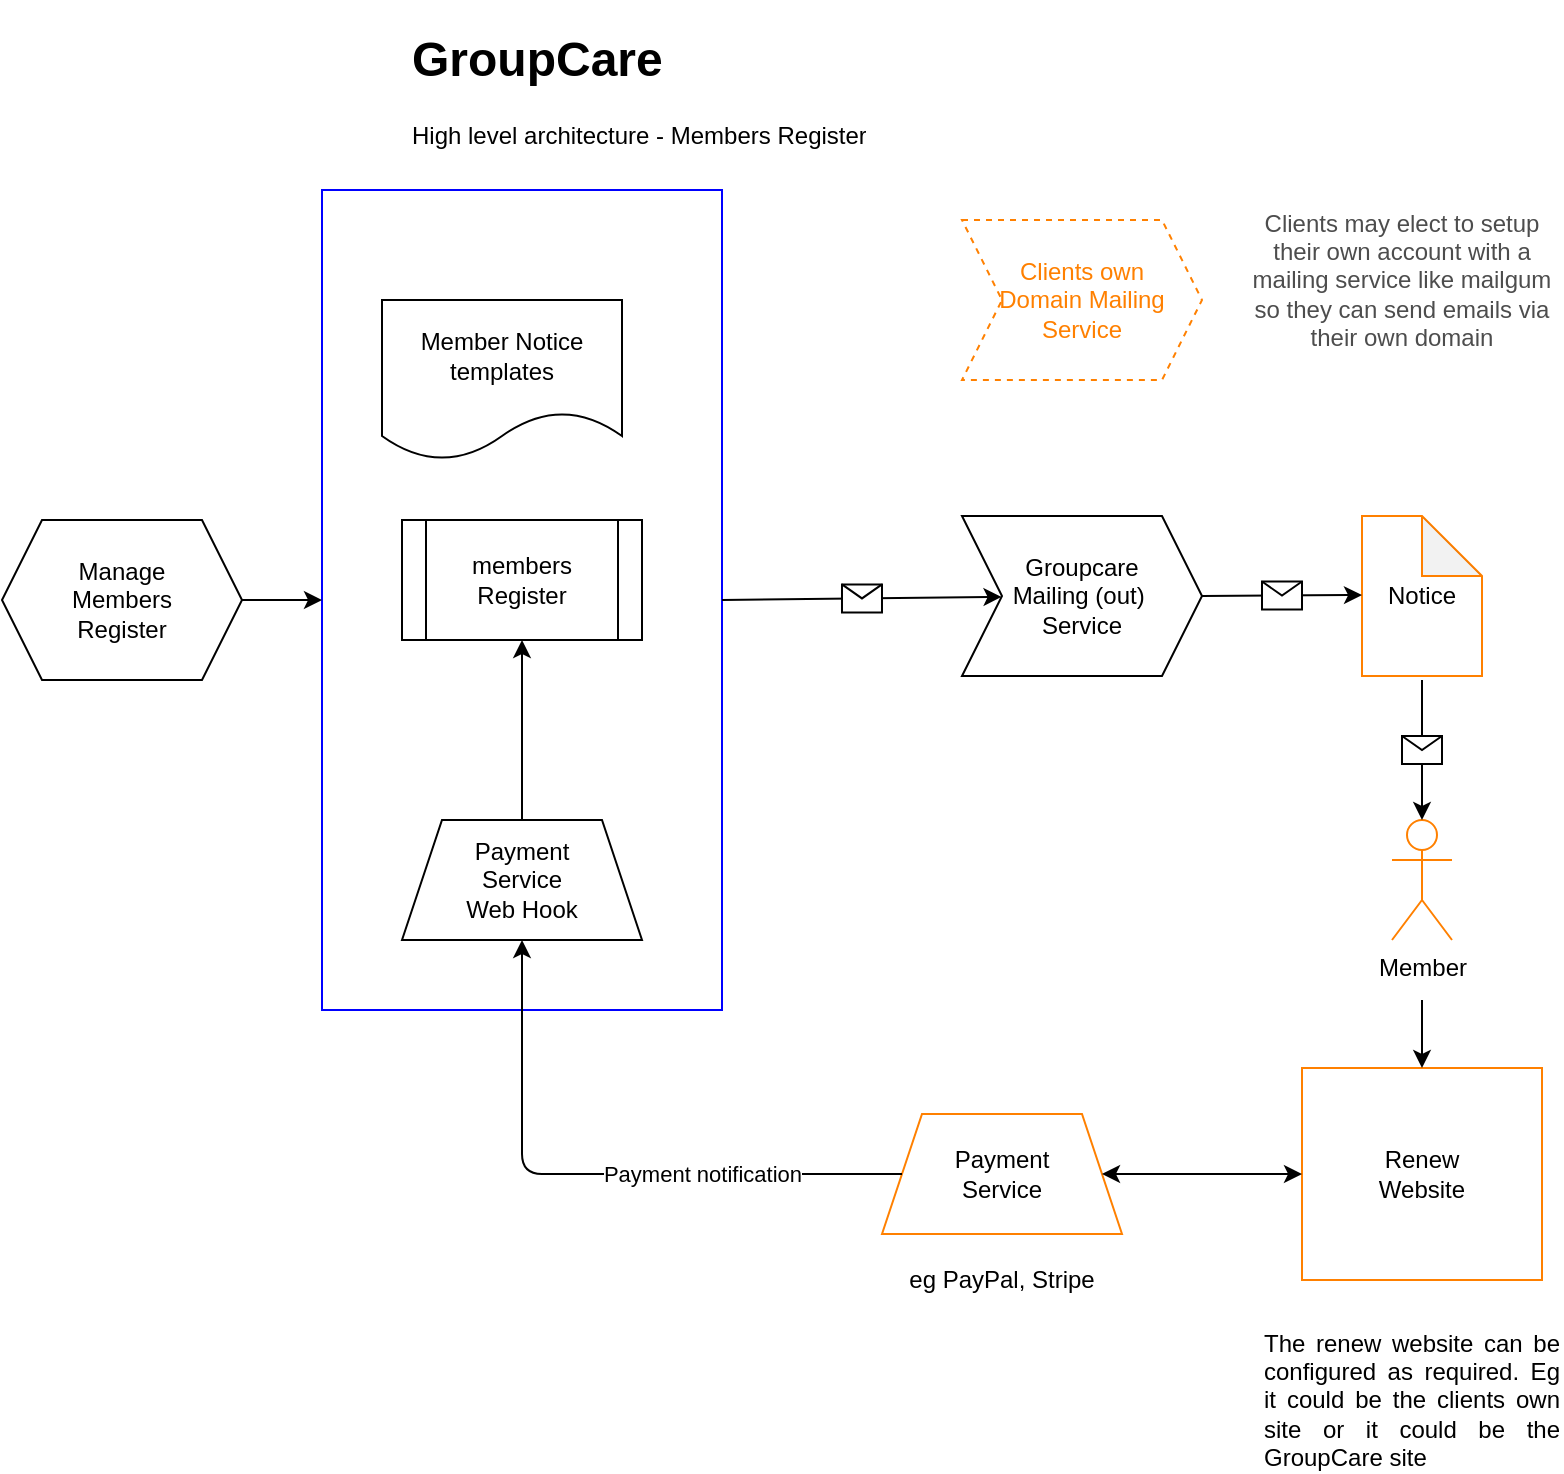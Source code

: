 <mxfile version="13.6.5">
    <diagram id="sY96PSAORuJIusEGYY-p" name="Page-1">
        <mxGraphModel dx="1255" dy="733" grid="1" gridSize="10" guides="1" tooltips="1" connect="1" arrows="1" fold="1" page="1" pageScale="1" pageWidth="1169" pageHeight="827" math="0" shadow="0">
            <root>
                <mxCell id="0"/>
                <mxCell id="1" parent="0"/>
                <mxCell id="12" value="" style="rounded=0;whiteSpace=wrap;html=1;fillColor=none;strokeColor=#0000FF;" parent="1" vertex="1">
                    <mxGeometry x="170" y="115" width="200" height="410" as="geometry"/>
                </mxCell>
                <mxCell id="2" value="members Register" style="shape=process;whiteSpace=wrap;html=1;backgroundOutline=1;" parent="1" vertex="1">
                    <mxGeometry x="210" y="280" width="120" height="60" as="geometry"/>
                </mxCell>
                <mxCell id="16" value="" style="edgeStyle=orthogonalEdgeStyle;rounded=0;orthogonalLoop=1;jettySize=auto;html=1;" parent="1" source="3" target="12" edge="1">
                    <mxGeometry relative="1" as="geometry"/>
                </mxCell>
                <mxCell id="3" value="Manage&lt;br&gt;Members &lt;br&gt;Register" style="shape=hexagon;perimeter=hexagonPerimeter2;whiteSpace=wrap;html=1;fixedSize=1;" parent="1" vertex="1">
                    <mxGeometry x="10" y="280" width="120" height="80" as="geometry"/>
                </mxCell>
                <mxCell id="4" value="Member Notice templates" style="shape=document;whiteSpace=wrap;html=1;boundedLbl=1;" parent="1" vertex="1">
                    <mxGeometry x="200" y="170" width="120" height="80" as="geometry"/>
                </mxCell>
                <mxCell id="5" value="Groupcare&lt;br&gt;Mailing (out)&amp;nbsp;&lt;br&gt;Service" style="shape=step;perimeter=stepPerimeter;whiteSpace=wrap;html=1;fixedSize=1;" parent="1" vertex="1">
                    <mxGeometry x="490" y="278" width="120" height="80" as="geometry"/>
                </mxCell>
                <mxCell id="9" value="&lt;font color=&quot;#ff8000&quot;&gt;Clients own &lt;br&gt;Domain Mailing Service&lt;/font&gt;" style="shape=step;perimeter=stepPerimeter;whiteSpace=wrap;html=1;fixedSize=1;strokeColor=#FF8000;dashed=1;" parent="1" vertex="1">
                    <mxGeometry x="490" y="130" width="120" height="80" as="geometry"/>
                </mxCell>
                <mxCell id="37" value="" style="edgeStyle=orthogonalEdgeStyle;rounded=0;orthogonalLoop=1;jettySize=auto;html=1;" parent="1" source="13" target="2" edge="1">
                    <mxGeometry relative="1" as="geometry"/>
                </mxCell>
                <mxCell id="13" value="Payment&lt;br&gt;Service&lt;br&gt;Web Hook" style="shape=trapezoid;perimeter=trapezoidPerimeter;whiteSpace=wrap;html=1;fixedSize=1;fillColor=none;" parent="1" vertex="1">
                    <mxGeometry x="210" y="430" width="120" height="60" as="geometry"/>
                </mxCell>
                <mxCell id="17" value="Member" style="shape=umlActor;verticalLabelPosition=bottom;verticalAlign=top;html=1;outlineConnect=0;strokeColor=#FF8000;fillColor=none;" parent="1" vertex="1">
                    <mxGeometry x="705" y="430" width="30" height="60" as="geometry"/>
                </mxCell>
                <mxCell id="20" value="Notice" style="shape=note;whiteSpace=wrap;html=1;backgroundOutline=1;darkOpacity=0.05;strokeColor=#FF8000;fillColor=none;" parent="1" vertex="1">
                    <mxGeometry x="690" y="278" width="60" height="80" as="geometry"/>
                </mxCell>
                <mxCell id="22" value="Renew&lt;br&gt;Website" style="rounded=0;whiteSpace=wrap;html=1;strokeColor=#FF8000;fillColor=none;" parent="1" vertex="1">
                    <mxGeometry x="660" y="554" width="120" height="106" as="geometry"/>
                </mxCell>
                <mxCell id="23" value="" style="endArrow=classic;html=1;entryX=0.5;entryY=0;entryDx=0;entryDy=0;" parent="1" target="22" edge="1">
                    <mxGeometry width="50" height="50" relative="1" as="geometry">
                        <mxPoint x="720" y="520" as="sourcePoint"/>
                        <mxPoint x="620" y="494" as="targetPoint"/>
                    </mxGeometry>
                </mxCell>
                <mxCell id="26" value="Payment&lt;br&gt;Service" style="shape=trapezoid;perimeter=trapezoidPerimeter;whiteSpace=wrap;html=1;fixedSize=1;strokeColor=#FF8000;fillColor=none;" parent="1" vertex="1">
                    <mxGeometry x="450" y="577" width="120" height="60" as="geometry"/>
                </mxCell>
                <mxCell id="27" value="" style="endArrow=classic;startArrow=classic;html=1;exitX=1;exitY=0.5;exitDx=0;exitDy=0;entryX=0;entryY=0.5;entryDx=0;entryDy=0;" parent="1" source="26" target="22" edge="1">
                    <mxGeometry width="50" height="50" relative="1" as="geometry">
                        <mxPoint x="570" y="520" as="sourcePoint"/>
                        <mxPoint x="620" y="470" as="targetPoint"/>
                    </mxGeometry>
                </mxCell>
                <mxCell id="28" value="" style="endArrow=classic;html=1;" parent="1" edge="1">
                    <mxGeometry relative="1" as="geometry">
                        <mxPoint x="610" y="318" as="sourcePoint"/>
                        <mxPoint x="690" y="317.5" as="targetPoint"/>
                    </mxGeometry>
                </mxCell>
                <mxCell id="29" value="" style="shape=message;html=1;outlineConnect=0;" parent="28" vertex="1">
                    <mxGeometry width="20" height="14" relative="1" as="geometry">
                        <mxPoint x="-10" y="-7" as="offset"/>
                    </mxGeometry>
                </mxCell>
                <mxCell id="30" value="" style="endArrow=classic;html=1;exitX=1;exitY=0.5;exitDx=0;exitDy=0;" parent="1" source="12" target="5" edge="1">
                    <mxGeometry relative="1" as="geometry">
                        <mxPoint x="400" y="317.5" as="sourcePoint"/>
                        <mxPoint x="500" y="317.5" as="targetPoint"/>
                    </mxGeometry>
                </mxCell>
                <mxCell id="31" value="" style="shape=message;html=1;outlineConnect=0;" parent="30" vertex="1">
                    <mxGeometry width="20" height="14" relative="1" as="geometry">
                        <mxPoint x="-10" y="-7" as="offset"/>
                    </mxGeometry>
                </mxCell>
                <mxCell id="32" value="" style="endArrow=classic;html=1;entryX=0.5;entryY=0;entryDx=0;entryDy=0;entryPerimeter=0;" parent="1" target="17" edge="1">
                    <mxGeometry relative="1" as="geometry">
                        <mxPoint x="720" y="360" as="sourcePoint"/>
                        <mxPoint x="650" y="490" as="targetPoint"/>
                    </mxGeometry>
                </mxCell>
                <mxCell id="33" value="" style="shape=message;html=1;outlineConnect=0;" parent="32" vertex="1">
                    <mxGeometry width="20" height="14" relative="1" as="geometry">
                        <mxPoint x="-10" y="-7" as="offset"/>
                    </mxGeometry>
                </mxCell>
                <mxCell id="34" value="Payment notification" style="endArrow=classic;html=1;exitX=0;exitY=0.5;exitDx=0;exitDy=0;entryX=0.5;entryY=1;entryDx=0;entryDy=0;edgeStyle=orthogonalEdgeStyle;" parent="1" source="26" target="13" edge="1">
                    <mxGeometry x="-0.348" relative="1" as="geometry">
                        <mxPoint x="550" y="490" as="sourcePoint"/>
                        <mxPoint x="650" y="490" as="targetPoint"/>
                        <mxPoint as="offset"/>
                    </mxGeometry>
                </mxCell>
                <mxCell id="38" value="&lt;h1&gt;GroupCare&lt;/h1&gt;&lt;div&gt;High level architecture - Members Register&lt;/div&gt;" style="text;html=1;strokeColor=none;fillColor=none;spacing=5;spacingTop=-20;whiteSpace=wrap;overflow=hidden;rounded=0;" parent="1" vertex="1">
                    <mxGeometry x="210" y="30" width="300" height="120" as="geometry"/>
                </mxCell>
                <mxCell id="39" value="&lt;font color=&quot;#4d4d4d&quot;&gt;Clients may elect to setup their own account with a mailing service like mailgum so they can send emails via their own domain&lt;/font&gt;" style="text;html=1;strokeColor=none;fillColor=none;align=center;verticalAlign=middle;whiteSpace=wrap;rounded=0;" parent="1" vertex="1">
                    <mxGeometry x="630" y="150" width="160" height="20" as="geometry"/>
                </mxCell>
                <mxCell id="40" value="eg PayPal, Stripe" style="text;html=1;strokeColor=none;fillColor=none;align=center;verticalAlign=middle;whiteSpace=wrap;rounded=0;dashed=1;" parent="1" vertex="1">
                    <mxGeometry x="455" y="650" width="110" height="20" as="geometry"/>
                </mxCell>
                <mxCell id="41" value="&lt;div style=&quot;text-align: justify&quot;&gt;&lt;span&gt;The renew website can be configured as required. Eg it could be the clients own site or it could be the GroupCare site&lt;/span&gt;&lt;/div&gt;" style="text;html=1;strokeColor=none;fillColor=none;align=center;verticalAlign=middle;whiteSpace=wrap;rounded=0;dashed=1;" parent="1" vertex="1">
                    <mxGeometry x="640" y="710" width="150" height="20" as="geometry"/>
                </mxCell>
            </root>
        </mxGraphModel>
    </diagram>
</mxfile>